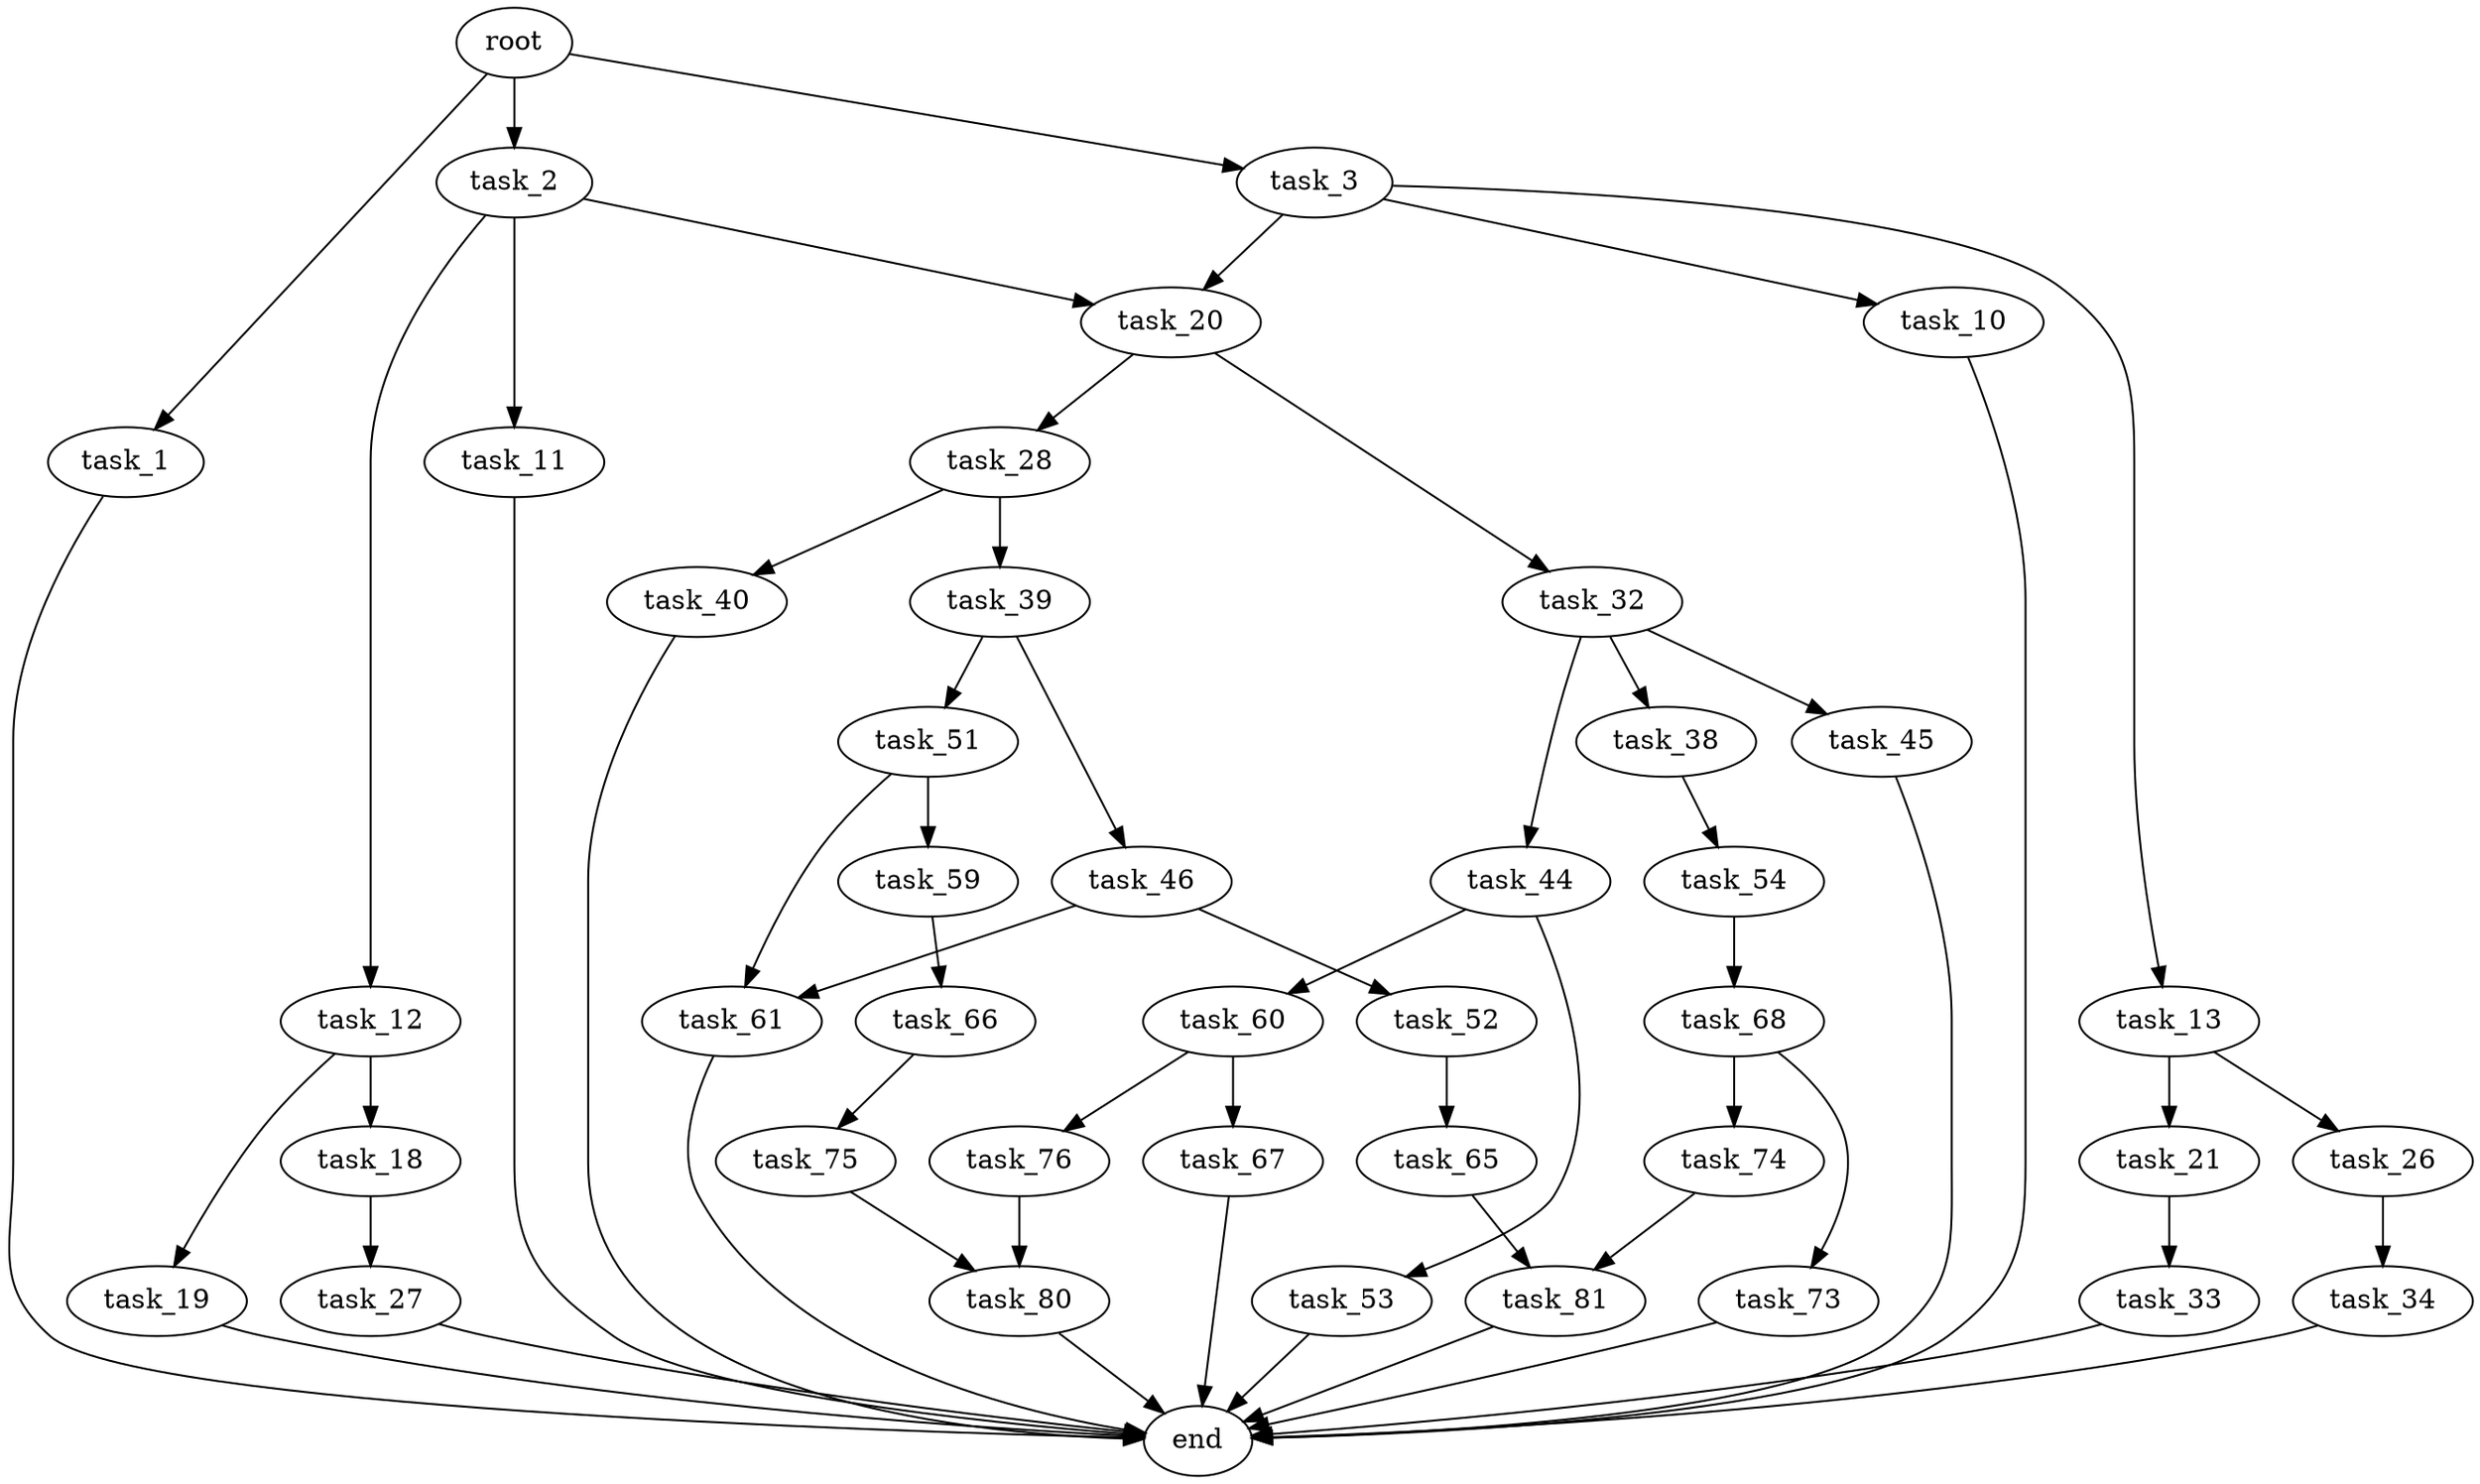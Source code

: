 digraph G {
  root [size="0.000000"];
  task_1 [size="21989725458.000000"];
  task_2 [size="990586252.000000"];
  task_3 [size="7915860551.000000"];
  end [size="0.000000"];
  task_11 [size="543534046606.000000"];
  task_12 [size="388344180692.000000"];
  task_20 [size="549755813888.000000"];
  task_10 [size="368293445632.000000"];
  task_13 [size="10006642987.000000"];
  task_18 [size="8533493066.000000"];
  task_19 [size="549755813888.000000"];
  task_21 [size="2059221534.000000"];
  task_26 [size="17106854020.000000"];
  task_27 [size="22949271420.000000"];
  task_28 [size="204722763240.000000"];
  task_32 [size="8589934592.000000"];
  task_33 [size="307609260549.000000"];
  task_34 [size="737002844864.000000"];
  task_39 [size="37051788801.000000"];
  task_40 [size="557229503362.000000"];
  task_38 [size="368293445632.000000"];
  task_44 [size="12334252583.000000"];
  task_45 [size="31860060070.000000"];
  task_54 [size="12335972154.000000"];
  task_46 [size="368990847967.000000"];
  task_51 [size="368293445632.000000"];
  task_53 [size="230851290219.000000"];
  task_60 [size="8589934592.000000"];
  task_52 [size="535052744449.000000"];
  task_61 [size="11551499712.000000"];
  task_59 [size="10417009407.000000"];
  task_65 [size="34350845848.000000"];
  task_68 [size="231928233984.000000"];
  task_66 [size="134217728000.000000"];
  task_67 [size="68719476736.000000"];
  task_76 [size="20939433115.000000"];
  task_81 [size="4925647326.000000"];
  task_75 [size="134217728000.000000"];
  task_73 [size="5289556042.000000"];
  task_74 [size="4195824660.000000"];
  task_80 [size="7172009514.000000"];

  root -> task_1 [size="1.000000"];
  root -> task_2 [size="1.000000"];
  root -> task_3 [size="1.000000"];
  task_1 -> end [size="1.000000"];
  task_2 -> task_11 [size="33554432.000000"];
  task_2 -> task_12 [size="33554432.000000"];
  task_2 -> task_20 [size="33554432.000000"];
  task_3 -> task_10 [size="679477248.000000"];
  task_3 -> task_13 [size="679477248.000000"];
  task_3 -> task_20 [size="679477248.000000"];
  task_11 -> end [size="1.000000"];
  task_12 -> task_18 [size="536870912.000000"];
  task_12 -> task_19 [size="536870912.000000"];
  task_20 -> task_28 [size="536870912.000000"];
  task_20 -> task_32 [size="536870912.000000"];
  task_10 -> end [size="1.000000"];
  task_13 -> task_21 [size="411041792.000000"];
  task_13 -> task_26 [size="411041792.000000"];
  task_18 -> task_27 [size="679477248.000000"];
  task_19 -> end [size="1.000000"];
  task_21 -> task_33 [size="75497472.000000"];
  task_26 -> task_34 [size="33554432.000000"];
  task_27 -> end [size="1.000000"];
  task_28 -> task_39 [size="301989888.000000"];
  task_28 -> task_40 [size="301989888.000000"];
  task_32 -> task_38 [size="33554432.000000"];
  task_32 -> task_44 [size="33554432.000000"];
  task_32 -> task_45 [size="33554432.000000"];
  task_33 -> end [size="1.000000"];
  task_34 -> end [size="1.000000"];
  task_39 -> task_46 [size="679477248.000000"];
  task_39 -> task_51 [size="679477248.000000"];
  task_40 -> end [size="1.000000"];
  task_38 -> task_54 [size="411041792.000000"];
  task_44 -> task_53 [size="301989888.000000"];
  task_44 -> task_60 [size="301989888.000000"];
  task_45 -> end [size="1.000000"];
  task_54 -> task_68 [size="33554432.000000"];
  task_46 -> task_52 [size="838860800.000000"];
  task_46 -> task_61 [size="838860800.000000"];
  task_51 -> task_59 [size="411041792.000000"];
  task_51 -> task_61 [size="411041792.000000"];
  task_53 -> end [size="1.000000"];
  task_60 -> task_67 [size="33554432.000000"];
  task_60 -> task_76 [size="33554432.000000"];
  task_52 -> task_65 [size="411041792.000000"];
  task_61 -> end [size="1.000000"];
  task_59 -> task_66 [size="209715200.000000"];
  task_65 -> task_81 [size="536870912.000000"];
  task_68 -> task_73 [size="301989888.000000"];
  task_68 -> task_74 [size="301989888.000000"];
  task_66 -> task_75 [size="209715200.000000"];
  task_67 -> end [size="1.000000"];
  task_76 -> task_80 [size="679477248.000000"];
  task_81 -> end [size="1.000000"];
  task_75 -> task_80 [size="209715200.000000"];
  task_73 -> end [size="1.000000"];
  task_74 -> task_81 [size="209715200.000000"];
  task_80 -> end [size="1.000000"];
}
